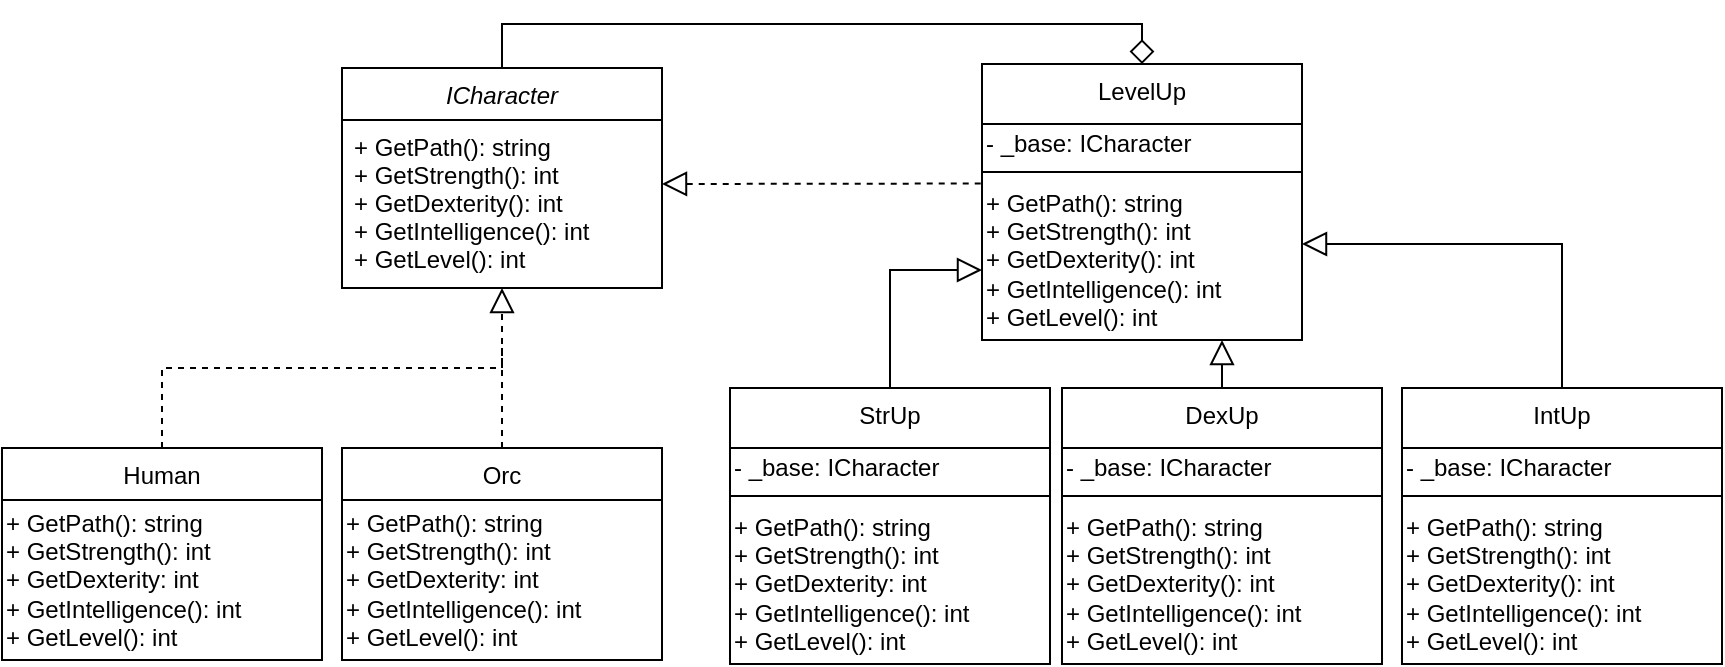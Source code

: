 <mxfile version="15.6.3" type="device"><diagram id="C5RBs43oDa-KdzZeNtuy" name="Page-1"><mxGraphModel dx="782" dy="468" grid="1" gridSize="10" guides="1" tooltips="1" connect="1" arrows="1" fold="1" page="1" pageScale="1" pageWidth="827" pageHeight="1169" math="0" shadow="0"><root><mxCell id="WIyWlLk6GJQsqaUBKTNV-0"/><mxCell id="WIyWlLk6GJQsqaUBKTNV-1" parent="WIyWlLk6GJQsqaUBKTNV-0"/><mxCell id="zkfFHV4jXpPFQw0GAbJ--0" value="ICharacter" style="swimlane;fontStyle=2;align=center;verticalAlign=top;childLayout=stackLayout;horizontal=1;startSize=26;horizontalStack=0;resizeParent=1;resizeLast=0;collapsible=1;marginBottom=0;rounded=0;shadow=0;strokeWidth=1;" parent="WIyWlLk6GJQsqaUBKTNV-1" vertex="1"><mxGeometry x="220" y="120" width="160" height="110" as="geometry"><mxRectangle x="230" y="140" width="160" height="26" as="alternateBounds"/></mxGeometry></mxCell><mxCell id="zkfFHV4jXpPFQw0GAbJ--5" value="+ GetPath(): string&#10;+ GetStrength(): int&#10;+ GetDexterity(): int&#10;+ GetIntelligence(): int&#10;+ GetLevel(): int" style="text;align=left;verticalAlign=top;spacingLeft=4;spacingRight=4;overflow=hidden;rotatable=0;points=[[0,0.5],[1,0.5]];portConstraint=eastwest;" parent="zkfFHV4jXpPFQw0GAbJ--0" vertex="1"><mxGeometry y="26" width="160" height="74" as="geometry"/></mxCell><mxCell id="zkfFHV4jXpPFQw0GAbJ--6" value="Human" style="swimlane;fontStyle=0;align=center;verticalAlign=top;childLayout=stackLayout;horizontal=1;startSize=26;horizontalStack=0;resizeParent=1;resizeLast=0;collapsible=1;marginBottom=0;rounded=0;shadow=0;strokeWidth=1;" parent="WIyWlLk6GJQsqaUBKTNV-1" vertex="1"><mxGeometry x="50" y="310" width="160" height="106" as="geometry"><mxRectangle x="130" y="380" width="160" height="26" as="alternateBounds"/></mxGeometry></mxCell><mxCell id="-aag3Yp2bq9BEgG75GRI-35" value="+ GetPath(): string&lt;br&gt;+ GetStrength(): int&lt;br&gt;+ GetDexterity: int&lt;br&gt;+ GetIntelligence(): int&lt;br&gt;+ GetLevel(): int" style="text;html=1;align=left;verticalAlign=middle;resizable=0;points=[];autosize=1;strokeColor=none;fillColor=none;" parent="zkfFHV4jXpPFQw0GAbJ--6" vertex="1"><mxGeometry y="26" width="160" height="80" as="geometry"/></mxCell><mxCell id="zkfFHV4jXpPFQw0GAbJ--12" value="" style="endArrow=block;endSize=10;endFill=0;shadow=0;strokeWidth=1;rounded=0;edgeStyle=elbowEdgeStyle;elbow=vertical;dashed=1;" parent="WIyWlLk6GJQsqaUBKTNV-1" source="zkfFHV4jXpPFQw0GAbJ--6" target="zkfFHV4jXpPFQw0GAbJ--0" edge="1"><mxGeometry width="160" relative="1" as="geometry"><mxPoint x="200" y="203" as="sourcePoint"/><mxPoint x="200" y="203" as="targetPoint"/></mxGeometry></mxCell><mxCell id="-aag3Yp2bq9BEgG75GRI-0" value="Orc" style="swimlane;fontStyle=0;align=center;verticalAlign=top;childLayout=stackLayout;horizontal=1;startSize=26;horizontalStack=0;resizeParent=1;resizeLast=0;collapsible=1;marginBottom=0;rounded=0;shadow=0;strokeWidth=1;" parent="WIyWlLk6GJQsqaUBKTNV-1" vertex="1"><mxGeometry x="220" y="310" width="160" height="106" as="geometry"><mxRectangle x="130" y="380" width="160" height="26" as="alternateBounds"/></mxGeometry></mxCell><mxCell id="-aag3Yp2bq9BEgG75GRI-34" value="+ GetPath(): string&lt;br&gt;+ GetStrength(): int&lt;br&gt;+ GetDexterity: int&lt;br&gt;+ GetIntelligence(): int&lt;br&gt;+ GetLevel(): int" style="text;html=1;align=left;verticalAlign=middle;resizable=0;points=[];autosize=1;strokeColor=none;fillColor=none;" parent="-aag3Yp2bq9BEgG75GRI-0" vertex="1"><mxGeometry y="26" width="160" height="80" as="geometry"/></mxCell><mxCell id="-aag3Yp2bq9BEgG75GRI-1" value="" style="endArrow=none;endSize=10;endFill=0;shadow=0;strokeWidth=1;rounded=0;edgeStyle=elbowEdgeStyle;elbow=vertical;dashed=1;exitX=0.5;exitY=0;exitDx=0;exitDy=0;" parent="WIyWlLk6GJQsqaUBKTNV-1" source="-aag3Yp2bq9BEgG75GRI-0" edge="1"><mxGeometry width="160" relative="1" as="geometry"><mxPoint x="140" y="370" as="sourcePoint"/><mxPoint x="300" y="260" as="targetPoint"/></mxGeometry></mxCell><mxCell id="-aag3Yp2bq9BEgG75GRI-37" style="edgeStyle=orthogonalEdgeStyle;rounded=0;orthogonalLoop=1;jettySize=auto;html=1;exitX=0.5;exitY=0;exitDx=0;exitDy=0;entryX=0.5;entryY=0;entryDx=0;entryDy=0;endArrow=none;endFill=0;endSize=10;sourcePerimeterSpacing=8;targetPerimeterSpacing=8;startArrow=diamond;startFill=0;startSize=10;" parent="WIyWlLk6GJQsqaUBKTNV-1" source="-aag3Yp2bq9BEgG75GRI-2" target="zkfFHV4jXpPFQw0GAbJ--0" edge="1"><mxGeometry relative="1" as="geometry"/></mxCell><mxCell id="-aag3Yp2bq9BEgG75GRI-2" value="LevelUp" style="swimlane;fontStyle=0;align=center;verticalAlign=top;childLayout=stackLayout;horizontal=1;startSize=30;horizontalStack=0;resizeParent=1;resizeLast=0;collapsible=1;marginBottom=0;rounded=0;shadow=0;strokeWidth=1;swimlaneLine=1;" parent="WIyWlLk6GJQsqaUBKTNV-1" vertex="1"><mxGeometry x="540" y="118" width="160" height="138" as="geometry"><mxRectangle x="430" y="260" width="160" height="26" as="alternateBounds"/></mxGeometry></mxCell><mxCell id="-aag3Yp2bq9BEgG75GRI-11" value="- _base: ICharacter" style="text;html=1;align=left;verticalAlign=middle;resizable=0;points=[];autosize=1;strokeColor=none;fillColor=none;" parent="-aag3Yp2bq9BEgG75GRI-2" vertex="1"><mxGeometry y="30" width="160" height="20" as="geometry"/></mxCell><mxCell id="-aag3Yp2bq9BEgG75GRI-12" value="" style="line;strokeWidth=1;fillColor=none;align=left;verticalAlign=middle;spacingTop=-1;spacingLeft=3;spacingRight=3;rotatable=0;labelPosition=right;points=[];portConstraint=eastwest;hachureGap=4;pointerEvents=0;" parent="-aag3Yp2bq9BEgG75GRI-2" vertex="1"><mxGeometry y="50" width="160" height="8" as="geometry"/></mxCell><mxCell id="-aag3Yp2bq9BEgG75GRI-13" value="+ GetPath(): string&lt;br&gt;+ GetStrength(): int&lt;br&gt;+ GetDexterity(): int&lt;br&gt;+ GetIntelligence(): int&lt;br&gt;+ GetLevel(): int" style="text;html=1;align=left;verticalAlign=middle;resizable=0;points=[];autosize=1;strokeColor=none;fillColor=none;" parent="-aag3Yp2bq9BEgG75GRI-2" vertex="1"><mxGeometry y="58" width="160" height="80" as="geometry"/></mxCell><mxCell id="-aag3Yp2bq9BEgG75GRI-3" value="" style="endArrow=block;endFill=0;shadow=0;strokeWidth=1;rounded=0;edgeStyle=elbowEdgeStyle;elbow=vertical;dashed=1;endSize=10;exitX=-0.004;exitY=0.022;exitDx=0;exitDy=0;exitPerimeter=0;" parent="WIyWlLk6GJQsqaUBKTNV-1" source="-aag3Yp2bq9BEgG75GRI-13" edge="1"><mxGeometry width="160" relative="1" as="geometry"><mxPoint x="490" y="178" as="sourcePoint"/><mxPoint x="380" y="178" as="targetPoint"/><Array as="points"><mxPoint x="480" y="178"/></Array></mxGeometry></mxCell><mxCell id="-aag3Yp2bq9BEgG75GRI-19" value="StrUp" style="swimlane;fontStyle=0;align=center;verticalAlign=top;childLayout=stackLayout;horizontal=1;startSize=30;horizontalStack=0;resizeParent=1;resizeLast=0;collapsible=1;marginBottom=0;rounded=0;shadow=0;strokeWidth=1;swimlaneLine=1;" parent="WIyWlLk6GJQsqaUBKTNV-1" vertex="1"><mxGeometry x="414" y="280" width="160" height="138" as="geometry"><mxRectangle x="430" y="260" width="160" height="26" as="alternateBounds"/></mxGeometry></mxCell><mxCell id="-aag3Yp2bq9BEgG75GRI-20" value="- _base: ICharacter" style="text;html=1;align=left;verticalAlign=middle;resizable=0;points=[];autosize=1;strokeColor=none;fillColor=none;" parent="-aag3Yp2bq9BEgG75GRI-19" vertex="1"><mxGeometry y="30" width="160" height="20" as="geometry"/></mxCell><mxCell id="-aag3Yp2bq9BEgG75GRI-21" value="" style="line;strokeWidth=1;fillColor=none;align=left;verticalAlign=middle;spacingTop=-1;spacingLeft=3;spacingRight=3;rotatable=0;labelPosition=right;points=[];portConstraint=eastwest;hachureGap=4;pointerEvents=0;" parent="-aag3Yp2bq9BEgG75GRI-19" vertex="1"><mxGeometry y="50" width="160" height="8" as="geometry"/></mxCell><mxCell id="-aag3Yp2bq9BEgG75GRI-36" value="+ GetPath(): string&lt;br&gt;+ GetStrength(): int&lt;br&gt;+ GetDexterity: int&lt;br&gt;+ GetIntelligence(): int&lt;br&gt;+ GetLevel(): int" style="text;html=1;align=left;verticalAlign=middle;resizable=0;points=[];autosize=1;strokeColor=none;fillColor=none;" parent="-aag3Yp2bq9BEgG75GRI-19" vertex="1"><mxGeometry y="58" width="160" height="80" as="geometry"/></mxCell><mxCell id="-aag3Yp2bq9BEgG75GRI-32" value="" style="edgeStyle=orthogonalEdgeStyle;rounded=0;orthogonalLoop=1;jettySize=auto;html=1;endArrow=block;endFill=0;endSize=10;sourcePerimeterSpacing=8;targetPerimeterSpacing=8;exitX=0.5;exitY=0;exitDx=0;exitDy=0;entryX=0.75;entryY=1;entryDx=0;entryDy=0;" parent="WIyWlLk6GJQsqaUBKTNV-1" source="-aag3Yp2bq9BEgG75GRI-23" target="-aag3Yp2bq9BEgG75GRI-2" edge="1"><mxGeometry relative="1" as="geometry"><mxPoint x="690" y="258" as="targetPoint"/></mxGeometry></mxCell><mxCell id="-aag3Yp2bq9BEgG75GRI-23" value="DexUp" style="swimlane;fontStyle=0;align=center;verticalAlign=top;childLayout=stackLayout;horizontal=1;startSize=30;horizontalStack=0;resizeParent=1;resizeLast=0;collapsible=1;marginBottom=0;rounded=0;shadow=0;strokeWidth=1;swimlaneLine=1;" parent="WIyWlLk6GJQsqaUBKTNV-1" vertex="1"><mxGeometry x="580" y="280" width="160" height="138" as="geometry"><mxRectangle x="430" y="260" width="160" height="26" as="alternateBounds"/></mxGeometry></mxCell><mxCell id="-aag3Yp2bq9BEgG75GRI-24" value="- _base: ICharacter" style="text;html=1;align=left;verticalAlign=middle;resizable=0;points=[];autosize=1;strokeColor=none;fillColor=none;" parent="-aag3Yp2bq9BEgG75GRI-23" vertex="1"><mxGeometry y="30" width="160" height="20" as="geometry"/></mxCell><mxCell id="-aag3Yp2bq9BEgG75GRI-25" value="" style="line;strokeWidth=1;fillColor=none;align=left;verticalAlign=middle;spacingTop=-1;spacingLeft=3;spacingRight=3;rotatable=0;labelPosition=right;points=[];portConstraint=eastwest;hachureGap=4;pointerEvents=0;" parent="-aag3Yp2bq9BEgG75GRI-23" vertex="1"><mxGeometry y="50" width="160" height="8" as="geometry"/></mxCell><mxCell id="-aag3Yp2bq9BEgG75GRI-26" value="+ GetPath(): string&lt;br&gt;+ GetStrength(): int&lt;br&gt;+ GetDexterity(): int&lt;br&gt;+ GetIntelligence(): int&lt;br&gt;+ GetLevel(): int" style="text;html=1;align=left;verticalAlign=middle;resizable=0;points=[];autosize=1;strokeColor=none;fillColor=none;" parent="-aag3Yp2bq9BEgG75GRI-23" vertex="1"><mxGeometry y="58" width="160" height="80" as="geometry"/></mxCell><mxCell id="-aag3Yp2bq9BEgG75GRI-33" style="edgeStyle=orthogonalEdgeStyle;rounded=0;orthogonalLoop=1;jettySize=auto;html=1;exitX=0.5;exitY=0;exitDx=0;exitDy=0;entryX=1;entryY=0.4;entryDx=0;entryDy=0;entryPerimeter=0;endArrow=block;endFill=0;endSize=10;sourcePerimeterSpacing=8;targetPerimeterSpacing=8;" parent="WIyWlLk6GJQsqaUBKTNV-1" source="-aag3Yp2bq9BEgG75GRI-27" target="-aag3Yp2bq9BEgG75GRI-13" edge="1"><mxGeometry relative="1" as="geometry"/></mxCell><mxCell id="-aag3Yp2bq9BEgG75GRI-27" value="IntUp" style="swimlane;fontStyle=0;align=center;verticalAlign=top;childLayout=stackLayout;horizontal=1;startSize=30;horizontalStack=0;resizeParent=1;resizeLast=0;collapsible=1;marginBottom=0;rounded=0;shadow=0;strokeWidth=1;swimlaneLine=1;" parent="WIyWlLk6GJQsqaUBKTNV-1" vertex="1"><mxGeometry x="750" y="280" width="160" height="138" as="geometry"><mxRectangle x="430" y="260" width="160" height="26" as="alternateBounds"/></mxGeometry></mxCell><mxCell id="-aag3Yp2bq9BEgG75GRI-28" value="- _base: ICharacter" style="text;html=1;align=left;verticalAlign=middle;resizable=0;points=[];autosize=1;strokeColor=none;fillColor=none;" parent="-aag3Yp2bq9BEgG75GRI-27" vertex="1"><mxGeometry y="30" width="160" height="20" as="geometry"/></mxCell><mxCell id="-aag3Yp2bq9BEgG75GRI-29" value="" style="line;strokeWidth=1;fillColor=none;align=left;verticalAlign=middle;spacingTop=-1;spacingLeft=3;spacingRight=3;rotatable=0;labelPosition=right;points=[];portConstraint=eastwest;hachureGap=4;pointerEvents=0;" parent="-aag3Yp2bq9BEgG75GRI-27" vertex="1"><mxGeometry y="50" width="160" height="8" as="geometry"/></mxCell><mxCell id="-aag3Yp2bq9BEgG75GRI-30" value="+ GetPath(): string&lt;br&gt;+ GetStrength(): int&lt;br&gt;+ GetDexterity(): int&lt;br&gt;+ GetIntelligence(): int&lt;br&gt;+ GetLevel(): int" style="text;html=1;align=left;verticalAlign=middle;resizable=0;points=[];autosize=1;strokeColor=none;fillColor=none;" parent="-aag3Yp2bq9BEgG75GRI-27" vertex="1"><mxGeometry y="58" width="160" height="80" as="geometry"/></mxCell><mxCell id="-aag3Yp2bq9BEgG75GRI-31" value="" style="endArrow=block;endSize=10;endFill=0;shadow=0;strokeWidth=1;rounded=0;edgeStyle=elbowEdgeStyle;elbow=vertical;exitX=0.5;exitY=0;exitDx=0;exitDy=0;" parent="WIyWlLk6GJQsqaUBKTNV-1" source="-aag3Yp2bq9BEgG75GRI-19" edge="1"><mxGeometry width="160" relative="1" as="geometry"><mxPoint x="140" y="370" as="sourcePoint"/><mxPoint x="540" y="221" as="targetPoint"/><Array as="points"><mxPoint x="490" y="221"/></Array></mxGeometry></mxCell></root></mxGraphModel></diagram></mxfile>